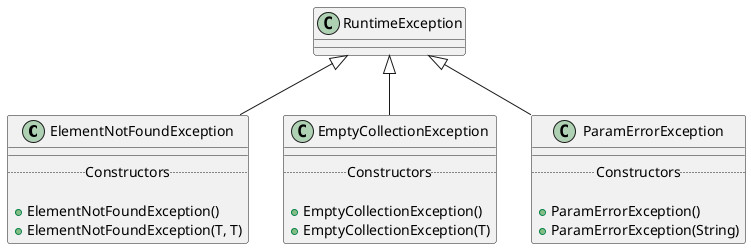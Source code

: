@startuml Exceptions
class ElementNotFoundException extends RuntimeException{
    ____
    .. Constructors ..
    
    + ElementNotFoundException()
    + ElementNotFoundException(T, T)
}
class EmptyCollectionException extends RuntimeException{
    ____
    .. Constructors ..

    + EmptyCollectionException()
    + EmptyCollectionException(T)
}
class ParamErrorException extends RuntimeException{
    ____
    .. Constructors ..

    + ParamErrorException()
    + ParamErrorException(String)
}
@enduml
